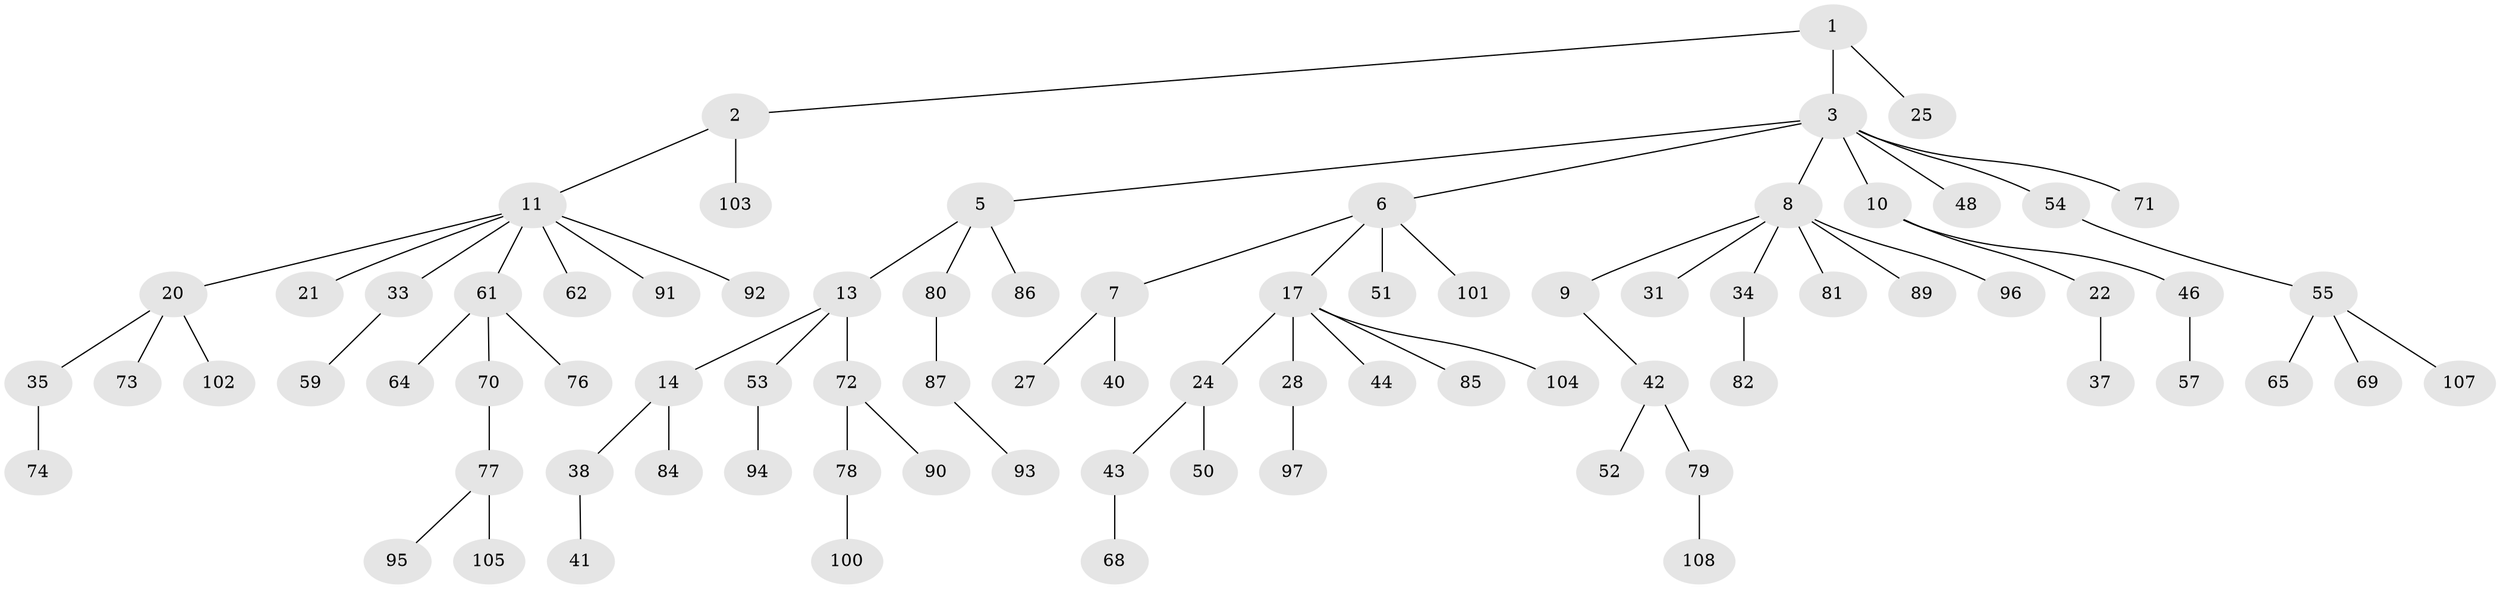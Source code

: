 // original degree distribution, {4: 0.07407407407407407, 2: 0.26851851851851855, 7: 0.009259259259259259, 3: 0.12037037037037036, 5: 0.037037037037037035, 1: 0.48148148148148145, 6: 0.009259259259259259}
// Generated by graph-tools (version 1.1) at 2025/42/03/06/25 10:42:06]
// undirected, 80 vertices, 79 edges
graph export_dot {
graph [start="1"]
  node [color=gray90,style=filled];
  1 [super="+45"];
  2 [super="+4"];
  3 [super="+30"];
  5 [super="+29"];
  6 [super="+58"];
  7 [super="+15"];
  8 [super="+19"];
  9 [super="+18"];
  10 [super="+16"];
  11 [super="+12"];
  13 [super="+36"];
  14 [super="+47"];
  17 [super="+75"];
  20 [super="+23"];
  21;
  22 [super="+106"];
  24 [super="+39"];
  25 [super="+26"];
  27;
  28 [super="+32"];
  31;
  33;
  34 [super="+60"];
  35;
  37;
  38 [super="+98"];
  40 [super="+49"];
  41;
  42;
  43;
  44;
  46 [super="+56"];
  48;
  50;
  51;
  52;
  53 [super="+63"];
  54;
  55 [super="+66"];
  57;
  59;
  61 [super="+67"];
  62 [super="+83"];
  64;
  65;
  68;
  69;
  70;
  71;
  72;
  73;
  74;
  76;
  77 [super="+99"];
  78;
  79;
  80;
  81;
  82;
  84;
  85;
  86;
  87 [super="+88"];
  89;
  90;
  91;
  92;
  93;
  94;
  95;
  96;
  97;
  100;
  101;
  102;
  103;
  104;
  105;
  107;
  108;
  1 -- 2;
  1 -- 3;
  1 -- 25;
  2 -- 11;
  2 -- 103;
  3 -- 5;
  3 -- 6;
  3 -- 8;
  3 -- 10;
  3 -- 54;
  3 -- 48;
  3 -- 71;
  5 -- 13;
  5 -- 86;
  5 -- 80;
  6 -- 7;
  6 -- 17;
  6 -- 51;
  6 -- 101;
  7 -- 27;
  7 -- 40;
  8 -- 9;
  8 -- 34;
  8 -- 81;
  8 -- 89;
  8 -- 96;
  8 -- 31;
  9 -- 42;
  10 -- 22;
  10 -- 46;
  11 -- 20;
  11 -- 21;
  11 -- 61;
  11 -- 33;
  11 -- 91;
  11 -- 92;
  11 -- 62;
  13 -- 14;
  13 -- 53;
  13 -- 72;
  14 -- 38;
  14 -- 84;
  17 -- 24;
  17 -- 28;
  17 -- 44;
  17 -- 104;
  17 -- 85;
  20 -- 73;
  20 -- 35;
  20 -- 102;
  22 -- 37;
  24 -- 43;
  24 -- 50;
  28 -- 97;
  33 -- 59;
  34 -- 82;
  35 -- 74;
  38 -- 41;
  42 -- 52;
  42 -- 79;
  43 -- 68;
  46 -- 57;
  53 -- 94;
  54 -- 55;
  55 -- 65;
  55 -- 69;
  55 -- 107;
  61 -- 64;
  61 -- 70;
  61 -- 76;
  70 -- 77;
  72 -- 78;
  72 -- 90;
  77 -- 95;
  77 -- 105;
  78 -- 100;
  79 -- 108;
  80 -- 87;
  87 -- 93;
}
